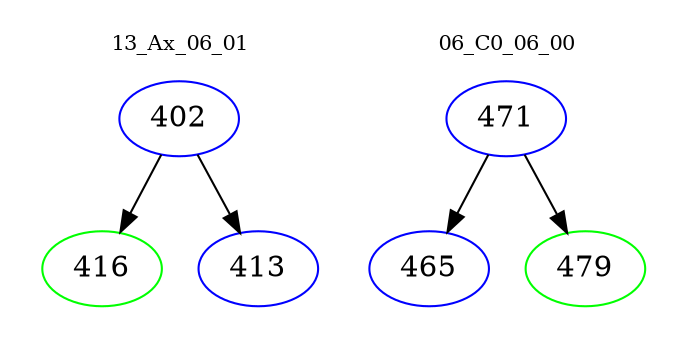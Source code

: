 digraph{
subgraph cluster_0 {
color = white
label = "13_Ax_06_01";
fontsize=10;
T0_402 [label="402", color="blue"]
T0_402 -> T0_416 [color="black"]
T0_416 [label="416", color="green"]
T0_402 -> T0_413 [color="black"]
T0_413 [label="413", color="blue"]
}
subgraph cluster_1 {
color = white
label = "06_C0_06_00";
fontsize=10;
T1_471 [label="471", color="blue"]
T1_471 -> T1_465 [color="black"]
T1_465 [label="465", color="blue"]
T1_471 -> T1_479 [color="black"]
T1_479 [label="479", color="green"]
}
}

